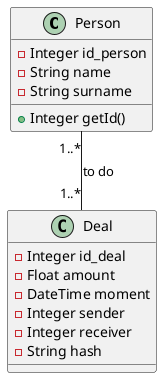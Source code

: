 ```puml
@startuml



class Person {
	- Integer id_person
	- String name
	- String surname

	+ Integer getId()
}


class Deal {

	- Integer id_deal
	- Float amount
	- DateTime moment
	- Integer sender
	- Integer receiver
	- String hash
}

Person "1..*" -- "1..*" Deal : to do

@enduml
```